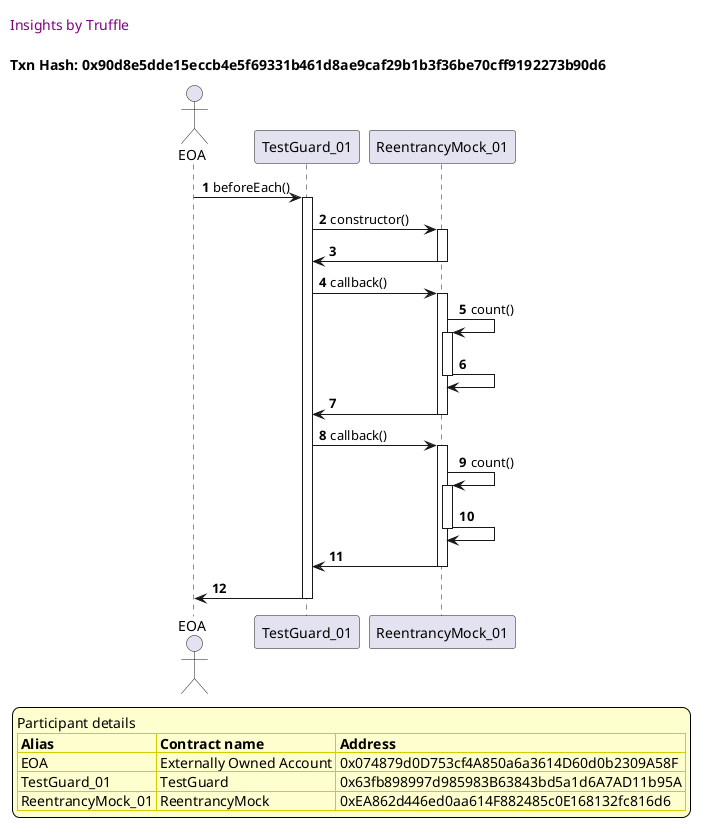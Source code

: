 

@startuml

autonumber
skinparam legendBackgroundColor #FEFECE

<style>
      header {
        HorizontalAlignment left
        FontColor purple
        FontSize 14
        Padding 10
      }
    </style>

header Insights by Truffle

title Txn Hash: 0x90d8e5dde15eccb4e5f69331b461d8ae9caf29b1b3f36be70cff9192273b90d6


actor EOA as "EOA"
participant TestGuard_01 as "TestGuard_01"
participant ReentrancyMock_01 as "ReentrancyMock_01"

"EOA" -> "TestGuard_01" ++: beforeEach()
"TestGuard_01" -> "ReentrancyMock_01" ++: constructor()
"ReentrancyMock_01" -> "TestGuard_01" --: 
"TestGuard_01" -> "ReentrancyMock_01" ++: callback()
"ReentrancyMock_01" -> "ReentrancyMock_01" ++: count()
"ReentrancyMock_01" -> "ReentrancyMock_01" --: 
"ReentrancyMock_01" -> "TestGuard_01" --: 
"TestGuard_01" -> "ReentrancyMock_01" ++: callback()
"ReentrancyMock_01" -> "ReentrancyMock_01" ++: count()
"ReentrancyMock_01" -> "ReentrancyMock_01" --: 
"ReentrancyMock_01" -> "TestGuard_01" --: 
"TestGuard_01" -> "EOA" --: 

legend
Participant details
<#FEFECE,#D0D000>|= Alias |= Contract name |= Address |
<#FEFECE>| EOA | Externally Owned Account | 0x074879d0D753cf4A850a6a3614D60d0b2309A58F |
<#FEFECE>| TestGuard_01 | TestGuard | 0x63fb898997d985983B63843bd5a1d6A7AD11b95A |
<#FEFECE>| ReentrancyMock_01 | ReentrancyMock | 0xEA862d446ed0aa614F882485c0E168132fc816d6 |
endlegend

@enduml